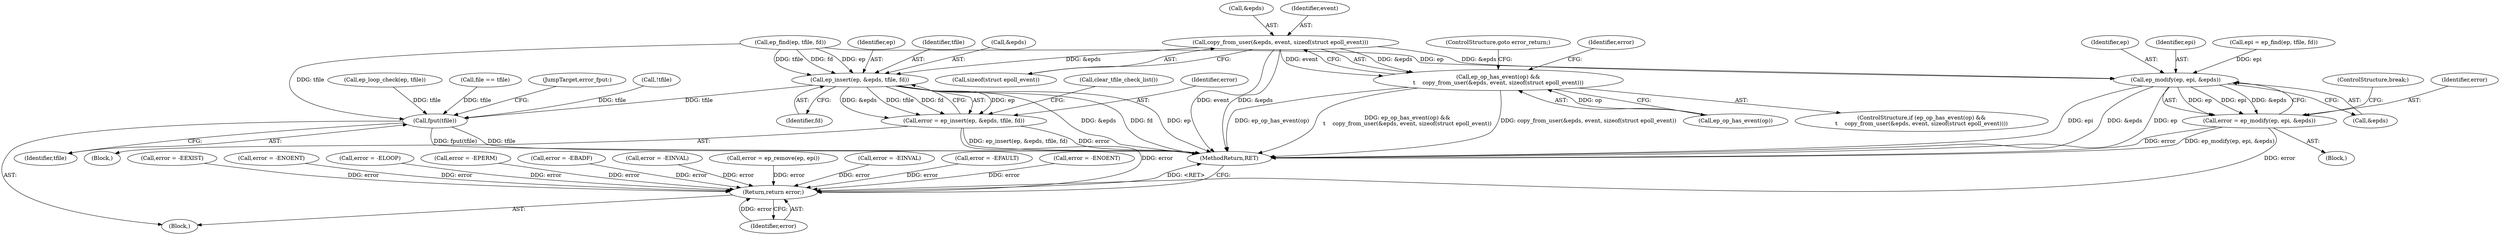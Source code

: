 digraph "0_linux_13d518074a952d33d47c428419693f63389547e9@API" {
"1000136" [label="(Call,copy_from_user(&epds, event, sizeof(struct epoll_event)))"];
"1000133" [label="(Call,ep_op_has_event(op) &&\n\t    copy_from_user(&epds, event, sizeof(struct epoll_event)))"];
"1000276" [label="(Call,ep_insert(ep, &epds, tfile, fd))"];
"1000274" [label="(Call,error = ep_insert(ep, &epds, tfile, fd))"];
"1000344" [label="(Return,return error;)"];
"1000338" [label="(Call,fput(tfile))"];
"1000316" [label="(Call,ep_modify(ep, epi, &epds))"];
"1000314" [label="(Call,error = ep_modify(ep, epi, &epds))"];
"1000249" [label="(Call,epi = ep_find(ep, tfile, fd))"];
"1000283" [label="(Call,error = -EEXIST)"];
"1000339" [label="(Identifier,tfile)"];
"1000277" [label="(Identifier,ep)"];
"1000344" [label="(Return,return error;)"];
"1000140" [label="(Call,sizeof(struct epoll_event))"];
"1000142" [label="(ControlStructure,goto error_return;)"];
"1000326" [label="(ControlStructure,break;)"];
"1000317" [label="(Identifier,ep)"];
"1000322" [label="(Call,error = -ENOENT)"];
"1000278" [label="(Call,&epds)"];
"1000186" [label="(Call,file == tfile)"];
"1000222" [label="(Call,error = -ELOOP)"];
"1000287" [label="(Call,clear_tfile_check_list())"];
"1000340" [label="(JumpTarget,error_fput:)"];
"1000137" [label="(Call,&epds)"];
"1000160" [label="(Call,!tfile)"];
"1000315" [label="(Identifier,error)"];
"1000319" [label="(Call,&epds)"];
"1000338" [label="(Call,fput(tfile))"];
"1000163" [label="(Call,error = -EPERM)"];
"1000306" [label="(Block,)"];
"1000144" [label="(Identifier,error)"];
"1000318" [label="(Identifier,epi)"];
"1000136" [label="(Call,copy_from_user(&epds, event, sizeof(struct epoll_event)))"];
"1000346" [label="(MethodReturn,RET)"];
"1000275" [label="(Identifier,error)"];
"1000143" [label="(Call,error = -EBADF)"];
"1000134" [label="(Call,ep_op_has_event(op))"];
"1000180" [label="(Call,error = -EINVAL)"];
"1000292" [label="(Call,error = ep_remove(ep, epi))"];
"1000281" [label="(Identifier,fd)"];
"1000132" [label="(ControlStructure,if (ep_op_has_event(op) &&\n\t    copy_from_user(&epds, event, sizeof(struct epoll_event))))"];
"1000117" [label="(Block,)"];
"1000255" [label="(Call,error = -EINVAL)"];
"1000314" [label="(Call,error = ep_modify(ep, epi, &epds))"];
"1000276" [label="(Call,ep_insert(ep, &epds, tfile, fd))"];
"1000128" [label="(Call,error = -EFAULT)"];
"1000139" [label="(Identifier,event)"];
"1000274" [label="(Call,error = ep_insert(ep, &epds, tfile, fd))"];
"1000298" [label="(Call,error = -ENOENT)"];
"1000251" [label="(Call,ep_find(ep, tfile, fd))"];
"1000280" [label="(Identifier,tfile)"];
"1000133" [label="(Call,ep_op_has_event(op) &&\n\t    copy_from_user(&epds, event, sizeof(struct epoll_event)))"];
"1000316" [label="(Call,ep_modify(ep, epi, &epds))"];
"1000345" [label="(Identifier,error)"];
"1000266" [label="(Block,)"];
"1000228" [label="(Call,ep_loop_check(ep, tfile))"];
"1000136" -> "1000133"  [label="AST: "];
"1000136" -> "1000140"  [label="CFG: "];
"1000137" -> "1000136"  [label="AST: "];
"1000139" -> "1000136"  [label="AST: "];
"1000140" -> "1000136"  [label="AST: "];
"1000133" -> "1000136"  [label="CFG: "];
"1000136" -> "1000346"  [label="DDG: event"];
"1000136" -> "1000346"  [label="DDG: &epds"];
"1000136" -> "1000133"  [label="DDG: &epds"];
"1000136" -> "1000133"  [label="DDG: event"];
"1000136" -> "1000276"  [label="DDG: &epds"];
"1000136" -> "1000316"  [label="DDG: &epds"];
"1000133" -> "1000132"  [label="AST: "];
"1000133" -> "1000134"  [label="CFG: "];
"1000134" -> "1000133"  [label="AST: "];
"1000142" -> "1000133"  [label="CFG: "];
"1000144" -> "1000133"  [label="CFG: "];
"1000133" -> "1000346"  [label="DDG: ep_op_has_event(op)"];
"1000133" -> "1000346"  [label="DDG: ep_op_has_event(op) &&\n\t    copy_from_user(&epds, event, sizeof(struct epoll_event))"];
"1000133" -> "1000346"  [label="DDG: copy_from_user(&epds, event, sizeof(struct epoll_event))"];
"1000134" -> "1000133"  [label="DDG: op"];
"1000276" -> "1000274"  [label="AST: "];
"1000276" -> "1000281"  [label="CFG: "];
"1000277" -> "1000276"  [label="AST: "];
"1000278" -> "1000276"  [label="AST: "];
"1000280" -> "1000276"  [label="AST: "];
"1000281" -> "1000276"  [label="AST: "];
"1000274" -> "1000276"  [label="CFG: "];
"1000276" -> "1000346"  [label="DDG: &epds"];
"1000276" -> "1000346"  [label="DDG: fd"];
"1000276" -> "1000346"  [label="DDG: ep"];
"1000276" -> "1000274"  [label="DDG: ep"];
"1000276" -> "1000274"  [label="DDG: &epds"];
"1000276" -> "1000274"  [label="DDG: tfile"];
"1000276" -> "1000274"  [label="DDG: fd"];
"1000251" -> "1000276"  [label="DDG: ep"];
"1000251" -> "1000276"  [label="DDG: tfile"];
"1000251" -> "1000276"  [label="DDG: fd"];
"1000276" -> "1000338"  [label="DDG: tfile"];
"1000274" -> "1000266"  [label="AST: "];
"1000275" -> "1000274"  [label="AST: "];
"1000287" -> "1000274"  [label="CFG: "];
"1000274" -> "1000346"  [label="DDG: error"];
"1000274" -> "1000346"  [label="DDG: ep_insert(ep, &epds, tfile, fd)"];
"1000274" -> "1000344"  [label="DDG: error"];
"1000344" -> "1000117"  [label="AST: "];
"1000344" -> "1000345"  [label="CFG: "];
"1000345" -> "1000344"  [label="AST: "];
"1000346" -> "1000344"  [label="CFG: "];
"1000344" -> "1000346"  [label="DDG: <RET>"];
"1000345" -> "1000344"  [label="DDG: error"];
"1000163" -> "1000344"  [label="DDG: error"];
"1000292" -> "1000344"  [label="DDG: error"];
"1000298" -> "1000344"  [label="DDG: error"];
"1000180" -> "1000344"  [label="DDG: error"];
"1000322" -> "1000344"  [label="DDG: error"];
"1000255" -> "1000344"  [label="DDG: error"];
"1000222" -> "1000344"  [label="DDG: error"];
"1000314" -> "1000344"  [label="DDG: error"];
"1000283" -> "1000344"  [label="DDG: error"];
"1000128" -> "1000344"  [label="DDG: error"];
"1000143" -> "1000344"  [label="DDG: error"];
"1000338" -> "1000117"  [label="AST: "];
"1000338" -> "1000339"  [label="CFG: "];
"1000339" -> "1000338"  [label="AST: "];
"1000340" -> "1000338"  [label="CFG: "];
"1000338" -> "1000346"  [label="DDG: tfile"];
"1000338" -> "1000346"  [label="DDG: fput(tfile)"];
"1000186" -> "1000338"  [label="DDG: tfile"];
"1000228" -> "1000338"  [label="DDG: tfile"];
"1000160" -> "1000338"  [label="DDG: tfile"];
"1000251" -> "1000338"  [label="DDG: tfile"];
"1000316" -> "1000314"  [label="AST: "];
"1000316" -> "1000319"  [label="CFG: "];
"1000317" -> "1000316"  [label="AST: "];
"1000318" -> "1000316"  [label="AST: "];
"1000319" -> "1000316"  [label="AST: "];
"1000314" -> "1000316"  [label="CFG: "];
"1000316" -> "1000346"  [label="DDG: epi"];
"1000316" -> "1000346"  [label="DDG: &epds"];
"1000316" -> "1000346"  [label="DDG: ep"];
"1000316" -> "1000314"  [label="DDG: ep"];
"1000316" -> "1000314"  [label="DDG: epi"];
"1000316" -> "1000314"  [label="DDG: &epds"];
"1000251" -> "1000316"  [label="DDG: ep"];
"1000249" -> "1000316"  [label="DDG: epi"];
"1000314" -> "1000306"  [label="AST: "];
"1000315" -> "1000314"  [label="AST: "];
"1000326" -> "1000314"  [label="CFG: "];
"1000314" -> "1000346"  [label="DDG: error"];
"1000314" -> "1000346"  [label="DDG: ep_modify(ep, epi, &epds)"];
}
